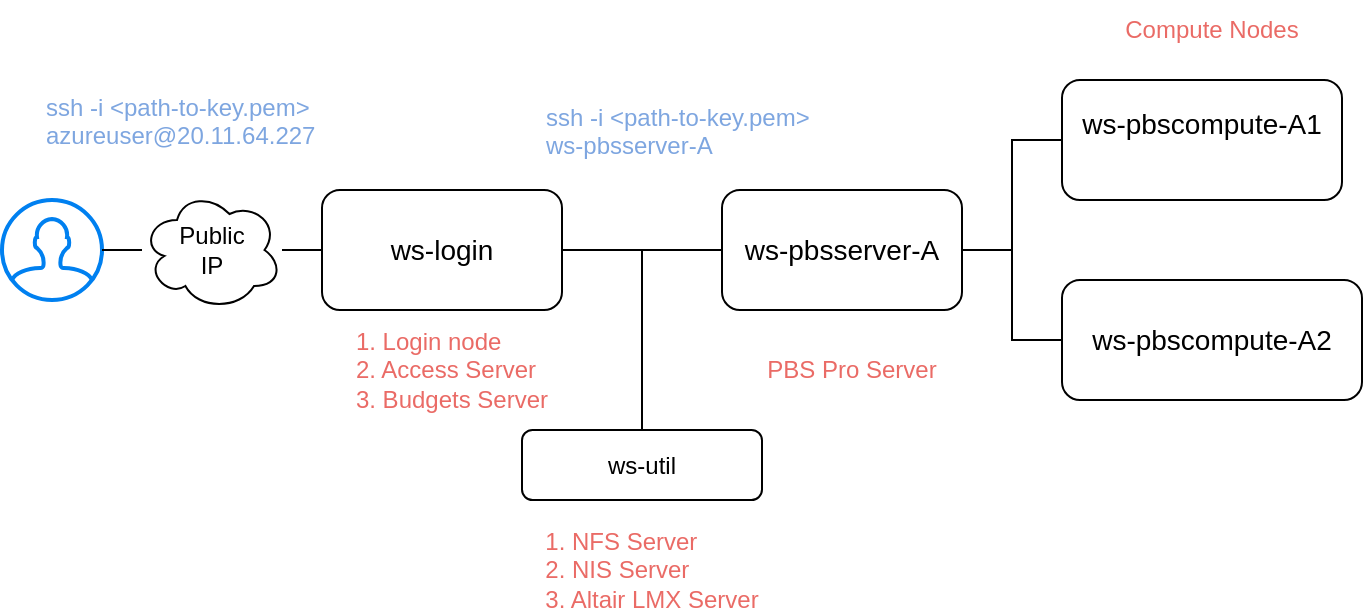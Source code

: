 <mxfile version="26.0.12">
  <diagram name="PBSPro_Access_Setup" id="IAcq77kOVNIxBMq3WC1e">
    <mxGraphModel dx="1080" dy="604" grid="1" gridSize="10" guides="1" tooltips="1" connect="1" arrows="1" fold="1" page="1" pageScale="1" pageWidth="850" pageHeight="1100" math="0" shadow="0">
      <root>
        <mxCell id="0" />
        <mxCell id="1" parent="0" />
        <mxCell id="vvEPGqPCj7L-ZOLlqvaD-5" style="edgeStyle=orthogonalEdgeStyle;rounded=0;orthogonalLoop=1;jettySize=auto;html=1;entryX=0;entryY=0.5;entryDx=0;entryDy=0;endArrow=none;startFill=0;" parent="1" source="WBlC82X2053MUooxxI-S-2" target="vvEPGqPCj7L-ZOLlqvaD-3" edge="1">
          <mxGeometry relative="1" as="geometry" />
        </mxCell>
        <mxCell id="vvEPGqPCj7L-ZOLlqvaD-1" value="" style="html=1;verticalLabelPosition=bottom;align=center;labelBackgroundColor=#ffffff;verticalAlign=top;strokeWidth=2;strokeColor=#0080F0;shadow=0;dashed=0;shape=mxgraph.ios7.icons.user;" parent="1" vertex="1">
          <mxGeometry x="70" y="190" width="50" height="50" as="geometry" />
        </mxCell>
        <mxCell id="vvEPGqPCj7L-ZOLlqvaD-7" value="" style="edgeStyle=orthogonalEdgeStyle;rounded=0;orthogonalLoop=1;jettySize=auto;html=1;endArrow=none;startFill=0;" parent="1" source="vvEPGqPCj7L-ZOLlqvaD-3" target="vvEPGqPCj7L-ZOLlqvaD-6" edge="1">
          <mxGeometry relative="1" as="geometry" />
        </mxCell>
        <mxCell id="vvEPGqPCj7L-ZOLlqvaD-3" value="ws-login" style="rounded=1;whiteSpace=wrap;html=1;fontSize=14;" parent="1" vertex="1">
          <mxGeometry x="230" y="185" width="120" height="60" as="geometry" />
        </mxCell>
        <mxCell id="vvEPGqPCj7L-ZOLlqvaD-4" value="ssh -i &amp;lt;path-to-key.pem&amp;gt; azureuser@20.11.64.227" style="text;html=1;whiteSpace=wrap;overflow=hidden;rounded=0;fontColor=#7EA6E0;" parent="1" vertex="1">
          <mxGeometry x="90" y="130" width="150" height="50" as="geometry" />
        </mxCell>
        <mxCell id="vvEPGqPCj7L-ZOLlqvaD-12" style="edgeStyle=orthogonalEdgeStyle;rounded=0;orthogonalLoop=1;jettySize=auto;html=1;entryX=0;entryY=0.5;entryDx=0;entryDy=0;endArrow=none;startFill=0;" parent="1" source="vvEPGqPCj7L-ZOLlqvaD-6" target="vvEPGqPCj7L-ZOLlqvaD-11" edge="1">
          <mxGeometry relative="1" as="geometry" />
        </mxCell>
        <mxCell id="vvEPGqPCj7L-ZOLlqvaD-17" style="edgeStyle=orthogonalEdgeStyle;rounded=0;orthogonalLoop=1;jettySize=auto;html=1;exitX=1;exitY=0.5;exitDx=0;exitDy=0;entryX=0;entryY=0.5;entryDx=0;entryDy=0;endArrow=none;startFill=0;" parent="1" source="vvEPGqPCj7L-ZOLlqvaD-6" target="vvEPGqPCj7L-ZOLlqvaD-8" edge="1">
          <mxGeometry relative="1" as="geometry" />
        </mxCell>
        <mxCell id="vvEPGqPCj7L-ZOLlqvaD-6" value="ws-pbsserver-A" style="rounded=1;whiteSpace=wrap;html=1;fontSize=14;" parent="1" vertex="1">
          <mxGeometry x="430" y="185" width="120" height="60" as="geometry" />
        </mxCell>
        <mxCell id="vvEPGqPCj7L-ZOLlqvaD-8" value="&lt;div&gt;ws-pbscompute-A1&lt;/div&gt;&lt;div&gt;&lt;br&gt;&lt;/div&gt;" style="whiteSpace=wrap;html=1;fontSize=14;rounded=1;" parent="1" vertex="1">
          <mxGeometry x="600" y="130" width="140" height="60" as="geometry" />
        </mxCell>
        <mxCell id="vvEPGqPCj7L-ZOLlqvaD-11" value="ws-pbscompute-A2" style="whiteSpace=wrap;html=1;fontSize=14;rounded=1;" parent="1" vertex="1">
          <mxGeometry x="600" y="230" width="150" height="60" as="geometry" />
        </mxCell>
        <mxCell id="vvEPGqPCj7L-ZOLlqvaD-13" value="ssh -i &amp;lt;path-to-key.pem&amp;gt; ws-pbsserver-A" style="text;html=1;whiteSpace=wrap;overflow=hidden;rounded=0;align=left;fontColor=#7EA6E0;" parent="1" vertex="1">
          <mxGeometry x="340" y="135" width="150" height="50" as="geometry" />
        </mxCell>
        <mxCell id="vvEPGqPCj7L-ZOLlqvaD-14" value="&lt;div align=&quot;left&quot;&gt;1. Login node&lt;br&gt;&lt;/div&gt;&lt;div align=&quot;left&quot;&gt;2. Access Server&lt;/div&gt;&lt;div align=&quot;left&quot;&gt;3. Budgets Server&lt;/div&gt;" style="text;html=1;align=center;verticalAlign=middle;whiteSpace=wrap;rounded=0;fontColor=#EA6B66;" parent="1" vertex="1">
          <mxGeometry x="240" y="260" width="110" height="30" as="geometry" />
        </mxCell>
        <mxCell id="vvEPGqPCj7L-ZOLlqvaD-15" value="PBS Pro Server" style="text;html=1;align=center;verticalAlign=middle;whiteSpace=wrap;rounded=0;fontColor=#EA6B66;" parent="1" vertex="1">
          <mxGeometry x="440" y="260" width="110" height="30" as="geometry" />
        </mxCell>
        <mxCell id="vvEPGqPCj7L-ZOLlqvaD-16" value="Compute Nodes" style="text;html=1;align=center;verticalAlign=middle;whiteSpace=wrap;rounded=0;fontColor=#EA6B66;" parent="1" vertex="1">
          <mxGeometry x="620" y="90" width="110" height="30" as="geometry" />
        </mxCell>
        <mxCell id="WBlC82X2053MUooxxI-S-4" style="edgeStyle=orthogonalEdgeStyle;rounded=0;orthogonalLoop=1;jettySize=auto;html=1;endArrow=none;startFill=0;" edge="1" parent="1" source="WBlC82X2053MUooxxI-S-1">
          <mxGeometry relative="1" as="geometry">
            <mxPoint x="390" y="215" as="targetPoint" />
          </mxGeometry>
        </mxCell>
        <mxCell id="WBlC82X2053MUooxxI-S-1" value="ws-util" style="rounded=1;whiteSpace=wrap;html=1;" vertex="1" parent="1">
          <mxGeometry x="330" y="305" width="120" height="35" as="geometry" />
        </mxCell>
        <mxCell id="WBlC82X2053MUooxxI-S-3" value="" style="edgeStyle=orthogonalEdgeStyle;rounded=0;orthogonalLoop=1;jettySize=auto;html=1;entryX=0;entryY=0.5;entryDx=0;entryDy=0;endArrow=none;startFill=0;" edge="1" parent="1" source="vvEPGqPCj7L-ZOLlqvaD-1" target="WBlC82X2053MUooxxI-S-2">
          <mxGeometry relative="1" as="geometry">
            <mxPoint x="120" y="215" as="sourcePoint" />
            <mxPoint x="230" y="215" as="targetPoint" />
          </mxGeometry>
        </mxCell>
        <mxCell id="WBlC82X2053MUooxxI-S-2" value="Public&lt;br&gt;IP" style="ellipse;shape=cloud;whiteSpace=wrap;html=1;" vertex="1" parent="1">
          <mxGeometry x="140" y="185" width="70" height="60" as="geometry" />
        </mxCell>
        <mxCell id="WBlC82X2053MUooxxI-S-5" value="&lt;div align=&quot;left&quot;&gt;1. NFS Server&lt;/div&gt;&lt;div align=&quot;left&quot;&gt;2. NIS Server&lt;br&gt;3. Altair LMX Server&lt;/div&gt;" style="text;html=1;align=center;verticalAlign=middle;whiteSpace=wrap;rounded=0;fontColor=#EA6B66;" vertex="1" parent="1">
          <mxGeometry x="340" y="360" width="110" height="30" as="geometry" />
        </mxCell>
      </root>
    </mxGraphModel>
  </diagram>
</mxfile>
